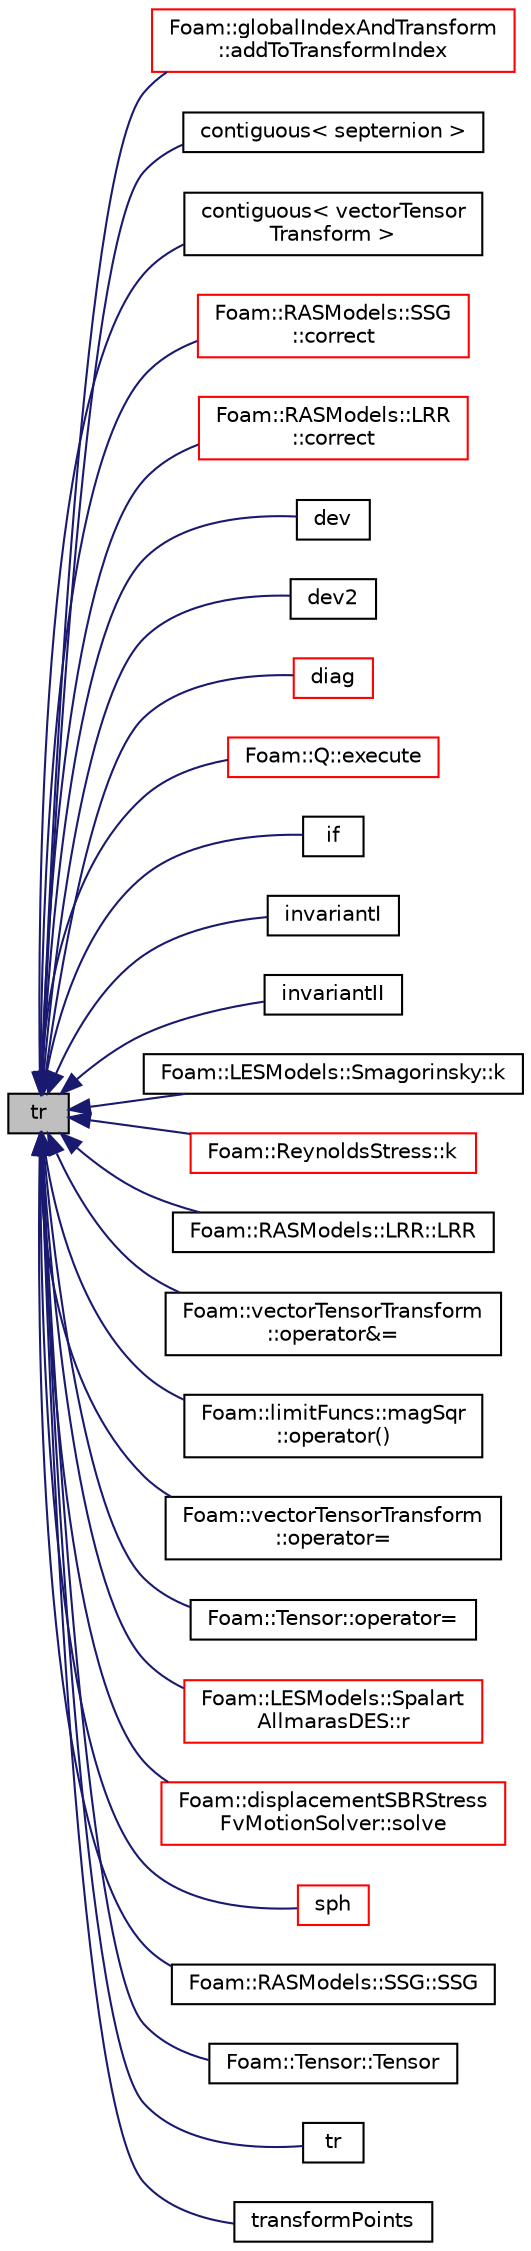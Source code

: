 digraph "tr"
{
  bgcolor="transparent";
  edge [fontname="Helvetica",fontsize="10",labelfontname="Helvetica",labelfontsize="10"];
  node [fontname="Helvetica",fontsize="10",shape=record];
  rankdir="LR";
  Node1 [label="tr",height=0.2,width=0.4,color="black", fillcolor="grey75", style="filled", fontcolor="black"];
  Node1 -> Node2 [dir="back",color="midnightblue",fontsize="10",style="solid",fontname="Helvetica"];
  Node2 [label="Foam::globalIndexAndTransform\l::addToTransformIndex",height=0.2,width=0.4,color="red",URL="$a00945.html#aa5ca2189f2ab3ddd22e4adef20976baf",tooltip="Add patch transformation to transformIndex. Return new. "];
  Node1 -> Node3 [dir="back",color="midnightblue",fontsize="10",style="solid",fontname="Helvetica"];
  Node3 [label="contiguous\< septernion \>",height=0.2,width=0.4,color="black",URL="$a10958.html#af4b73ee820f019d5f7359f07d1cf2d6b",tooltip="Data associated with septernion type are contiguous. "];
  Node1 -> Node4 [dir="back",color="midnightblue",fontsize="10",style="solid",fontname="Helvetica"];
  Node4 [label="contiguous\< vectorTensor\lTransform \>",height=0.2,width=0.4,color="black",URL="$a10958.html#a6ce157d2f9ca6e142ae0545daa13fae0",tooltip="Data associated with vectorTensorTransform type are contiguous. "];
  Node1 -> Node5 [dir="back",color="midnightblue",fontsize="10",style="solid",fontname="Helvetica"];
  Node5 [label="Foam::RASModels::SSG\l::correct",height=0.2,width=0.4,color="red",URL="$a02486.html#a3ae44b28050c3aa494c1d8e18cf618c1",tooltip="Solve the turbulence equations and correct eddy-Viscosity and. "];
  Node1 -> Node6 [dir="back",color="midnightblue",fontsize="10",style="solid",fontname="Helvetica"];
  Node6 [label="Foam::RASModels::LRR\l::correct",height=0.2,width=0.4,color="red",URL="$a01408.html#a3ae44b28050c3aa494c1d8e18cf618c1",tooltip="Solve the turbulence equations and correct eddy-Viscosity and. "];
  Node1 -> Node7 [dir="back",color="midnightblue",fontsize="10",style="solid",fontname="Helvetica"];
  Node7 [label="dev",height=0.2,width=0.4,color="black",URL="$a10958.html#ab1743bdd27eb24c60ab81d51e1426940",tooltip="Return the deviatoric part of a symmetric tensor. "];
  Node1 -> Node8 [dir="back",color="midnightblue",fontsize="10",style="solid",fontname="Helvetica"];
  Node8 [label="dev2",height=0.2,width=0.4,color="black",URL="$a10958.html#a4864d9bd11cd71ec83366c4854126050",tooltip="Return the deviatoric part of a symmetric tensor. "];
  Node1 -> Node9 [dir="back",color="midnightblue",fontsize="10",style="solid",fontname="Helvetica"];
  Node9 [label="diag",height=0.2,width=0.4,color="red",URL="$a10958.html#a8cdb0ba0633c91ed7041368519cd217c"];
  Node1 -> Node10 [dir="back",color="midnightblue",fontsize="10",style="solid",fontname="Helvetica"];
  Node10 [label="Foam::Q::execute",height=0.2,width=0.4,color="red",URL="$a02083.html#a61af3e60b94ae3e748f6fbac1e794af7",tooltip="Execute, currently does nothing. "];
  Node1 -> Node11 [dir="back",color="midnightblue",fontsize="10",style="solid",fontname="Helvetica"];
  Node11 [label="if",height=0.2,width=0.4,color="black",URL="$a04589.html#a7c777e0673d4ff5a26cf1b69ba87fcea"];
  Node1 -> Node12 [dir="back",color="midnightblue",fontsize="10",style="solid",fontname="Helvetica"];
  Node12 [label="invariantI",height=0.2,width=0.4,color="black",URL="$a10958.html#a17db27f94729eb15a58376ccd8b2f46b",tooltip="Return the 1st invariant of a symmetric tensor. "];
  Node1 -> Node13 [dir="back",color="midnightblue",fontsize="10",style="solid",fontname="Helvetica"];
  Node13 [label="invariantII",height=0.2,width=0.4,color="black",URL="$a10958.html#a9bcc9c04ae69d1aaf3371fd6393887e4",tooltip="Return the 2nd invariant of a symmetric tensor. "];
  Node1 -> Node14 [dir="back",color="midnightblue",fontsize="10",style="solid",fontname="Helvetica"];
  Node14 [label="Foam::LESModels::Smagorinsky::k",height=0.2,width=0.4,color="black",URL="$a02405.html#a5fccd0982fff539a550586cbc901dc80",tooltip="Return SGS kinetic energy. "];
  Node1 -> Node15 [dir="back",color="midnightblue",fontsize="10",style="solid",fontname="Helvetica"];
  Node15 [label="Foam::ReynoldsStress::k",height=0.2,width=0.4,color="red",URL="$a02232.html#a792144a991ea718f6f92c27b51af4171",tooltip="Return the turbulence kinetic energy. "];
  Node1 -> Node16 [dir="back",color="midnightblue",fontsize="10",style="solid",fontname="Helvetica"];
  Node16 [label="Foam::RASModels::LRR::LRR",height=0.2,width=0.4,color="black",URL="$a01408.html#a8e5876f967d41986458bf1b4e56880f1",tooltip="Construct from components. "];
  Node1 -> Node17 [dir="back",color="midnightblue",fontsize="10",style="solid",fontname="Helvetica"];
  Node17 [label="Foam::vectorTensorTransform\l::operator&=",height=0.2,width=0.4,color="black",URL="$a02889.html#afb30f52a1397d57c50570a07ff454840"];
  Node1 -> Node18 [dir="back",color="midnightblue",fontsize="10",style="solid",fontname="Helvetica"];
  Node18 [label="Foam::limitFuncs::magSqr\l::operator()",height=0.2,width=0.4,color="black",URL="$a01418.html#aea1bf6c7e32ccf2cf100fac91e73d642"];
  Node1 -> Node19 [dir="back",color="midnightblue",fontsize="10",style="solid",fontname="Helvetica"];
  Node19 [label="Foam::vectorTensorTransform\l::operator=",height=0.2,width=0.4,color="black",URL="$a02889.html#a5d08651da1e9f1b0e729345bc3019bb9"];
  Node1 -> Node20 [dir="back",color="midnightblue",fontsize="10",style="solid",fontname="Helvetica"];
  Node20 [label="Foam::Tensor::operator=",height=0.2,width=0.4,color="black",URL="$a02635.html#a2b446e0c111fb03bc9a180a1052600fc",tooltip="Assign to a triad. "];
  Node1 -> Node21 [dir="back",color="midnightblue",fontsize="10",style="solid",fontname="Helvetica"];
  Node21 [label="Foam::LESModels::Spalart\lAllmarasDES::r",height=0.2,width=0.4,color="red",URL="$a02448.html#a9e5dbf944a1d71ff0fd2426fcf1ba235"];
  Node1 -> Node22 [dir="back",color="midnightblue",fontsize="10",style="solid",fontname="Helvetica"];
  Node22 [label="Foam::displacementSBRStress\lFvMotionSolver::solve",height=0.2,width=0.4,color="red",URL="$a00562.html#af7d39f0eac0af0ed5785935ac72a1e7d",tooltip="Solve for motion. "];
  Node1 -> Node23 [dir="back",color="midnightblue",fontsize="10",style="solid",fontname="Helvetica"];
  Node23 [label="sph",height=0.2,width=0.4,color="red",URL="$a10958.html#a4c231344f4746c48a3607f02e46a1a37",tooltip="Return the spherical part of a diagonal tensor. "];
  Node1 -> Node24 [dir="back",color="midnightblue",fontsize="10",style="solid",fontname="Helvetica"];
  Node24 [label="Foam::RASModels::SSG::SSG",height=0.2,width=0.4,color="black",URL="$a02486.html#a2f41db74431d003903c7e650177ba0f7",tooltip="Construct from components. "];
  Node1 -> Node25 [dir="back",color="midnightblue",fontsize="10",style="solid",fontname="Helvetica"];
  Node25 [label="Foam::Tensor::Tensor",height=0.2,width=0.4,color="black",URL="$a02635.html#ab12f709e163c8bf242ee1a546b7f3bc2",tooltip="Construct given triad. "];
  Node1 -> Node26 [dir="back",color="midnightblue",fontsize="10",style="solid",fontname="Helvetica"];
  Node26 [label="tr",height=0.2,width=0.4,color="black",URL="$a10958.html#ae4a0f50598a8f30fdf0808103dbd620a"];
  Node1 -> Node27 [dir="back",color="midnightblue",fontsize="10",style="solid",fontname="Helvetica"];
  Node27 [label="transformPoints",height=0.2,width=0.4,color="black",URL="$a10958.html#a732a8e7f8daeb55551776a0a4840aa2d",tooltip="Transform given vectorField of coordinates with the given septernion. "];
}
